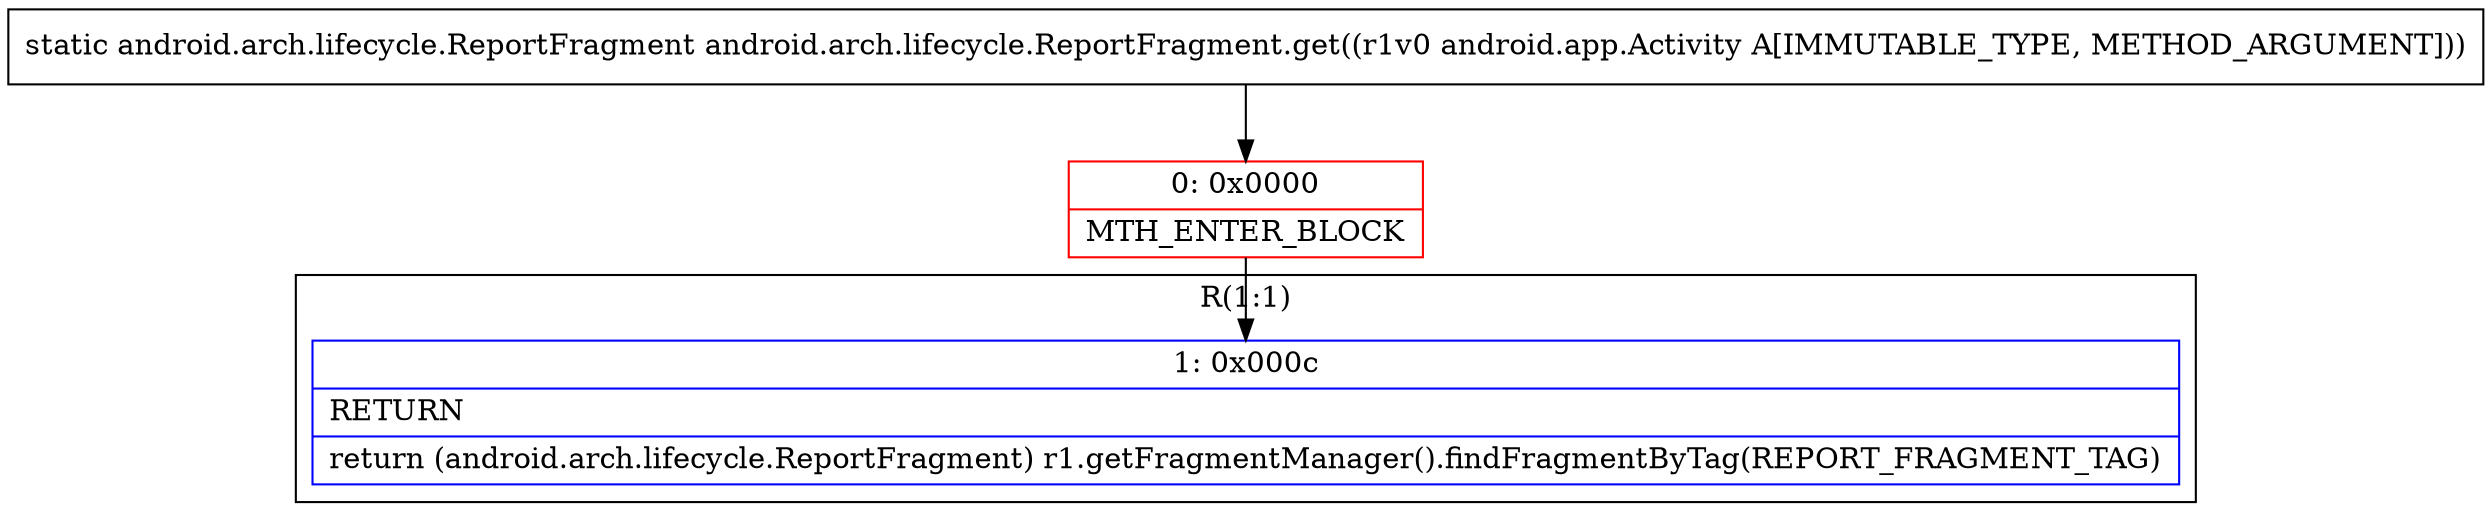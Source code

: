 digraph "CFG forandroid.arch.lifecycle.ReportFragment.get(Landroid\/app\/Activity;)Landroid\/arch\/lifecycle\/ReportFragment;" {
subgraph cluster_Region_20939261 {
label = "R(1:1)";
node [shape=record,color=blue];
Node_1 [shape=record,label="{1\:\ 0x000c|RETURN\l|return (android.arch.lifecycle.ReportFragment) r1.getFragmentManager().findFragmentByTag(REPORT_FRAGMENT_TAG)\l}"];
}
Node_0 [shape=record,color=red,label="{0\:\ 0x0000|MTH_ENTER_BLOCK\l}"];
MethodNode[shape=record,label="{static android.arch.lifecycle.ReportFragment android.arch.lifecycle.ReportFragment.get((r1v0 android.app.Activity A[IMMUTABLE_TYPE, METHOD_ARGUMENT])) }"];
MethodNode -> Node_0;
Node_0 -> Node_1;
}

